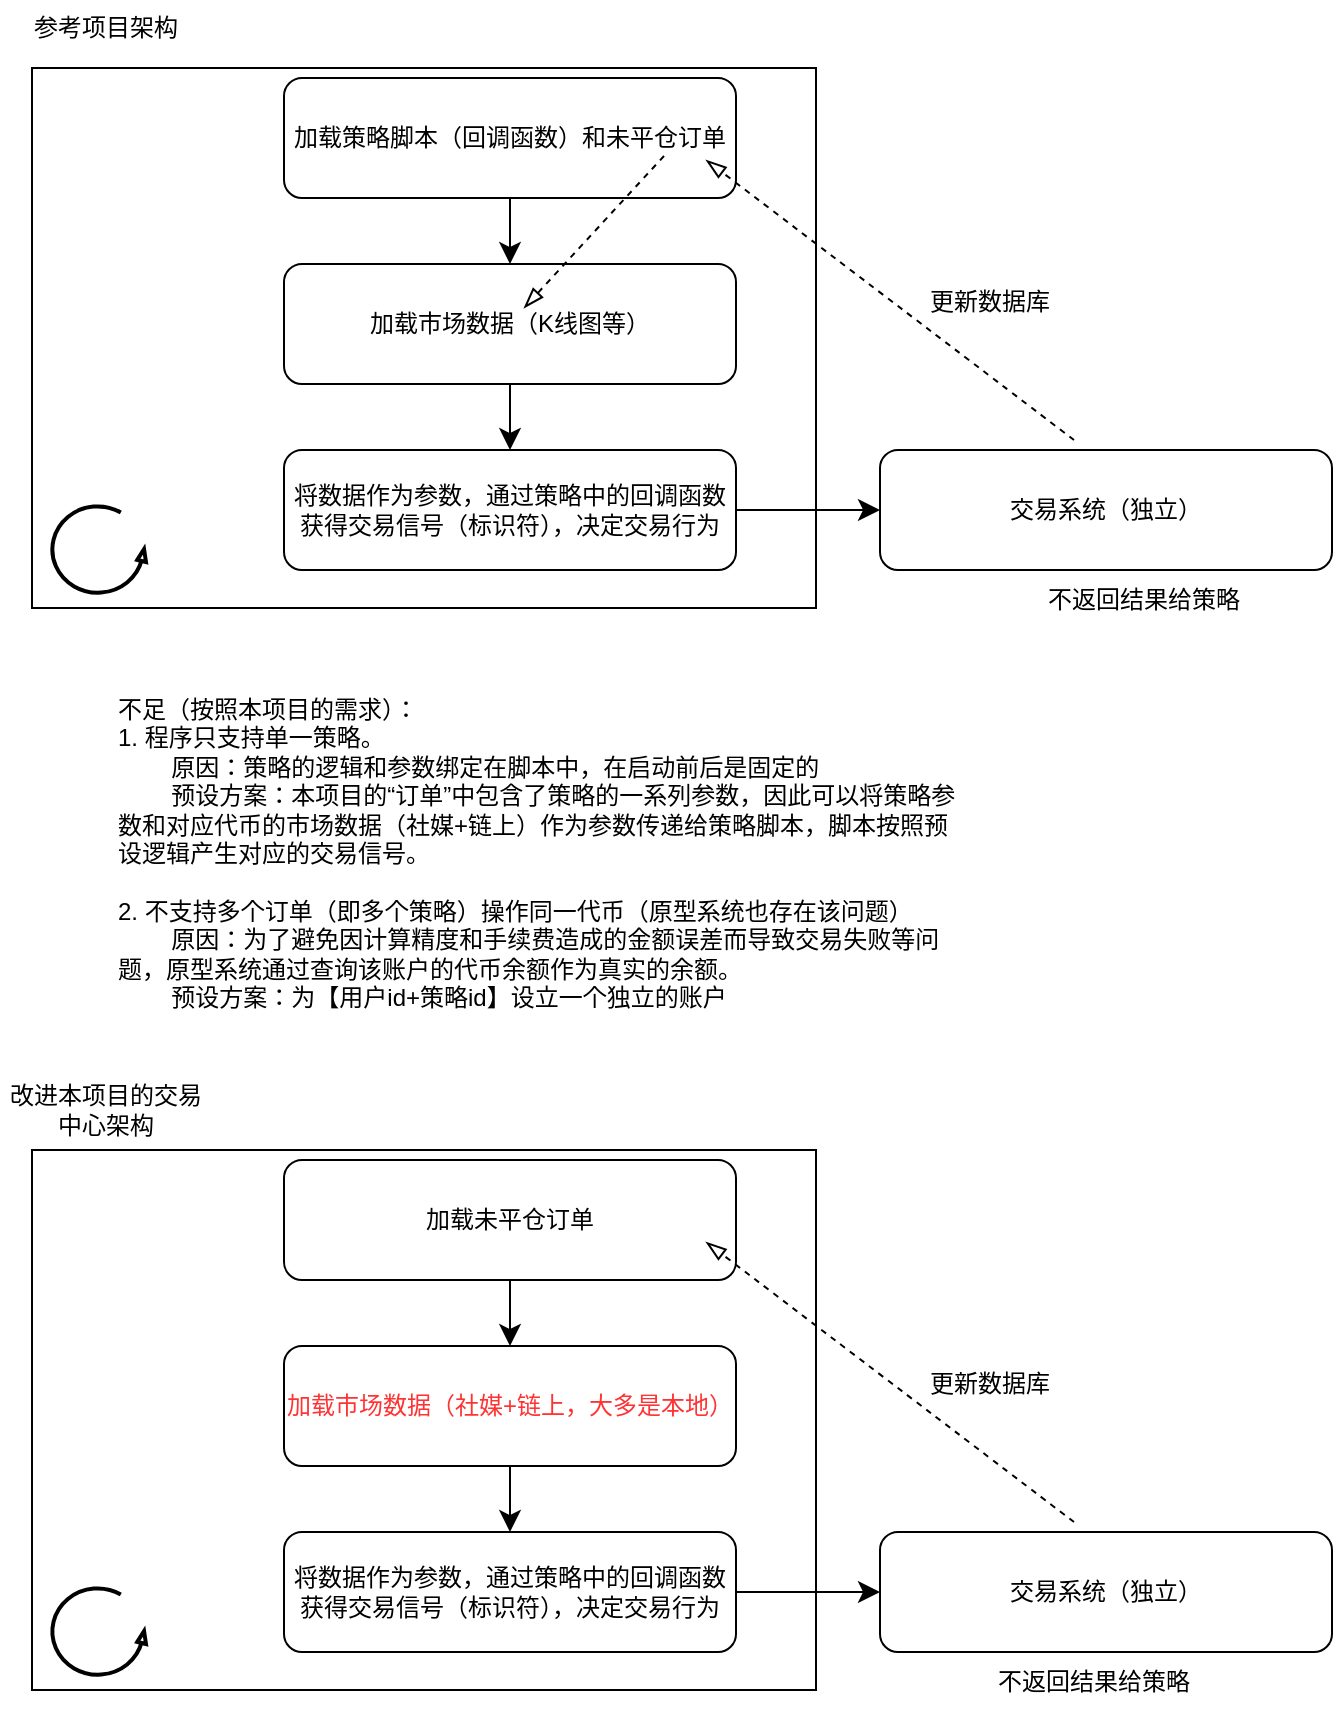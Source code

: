 <mxfile version="27.0.6">
  <diagram name="第 1 页" id="4Tlkrzrl2eSxHGA9nsDM">
    <mxGraphModel dx="1842" dy="1026" grid="0" gridSize="10" guides="1" tooltips="1" connect="1" arrows="1" fold="1" page="0" pageScale="1" pageWidth="827" pageHeight="1169" math="0" shadow="0">
      <root>
        <mxCell id="0" />
        <mxCell id="1" parent="0" />
        <mxCell id="j48AXpBPXFqkCsc0e9pB-11" value="" style="rounded=0;whiteSpace=wrap;html=1;fillColor=none;" parent="1" vertex="1">
          <mxGeometry x="-412" y="-190" width="392" height="270" as="geometry" />
        </mxCell>
        <mxCell id="j48AXpBPXFqkCsc0e9pB-1" value="参考项目架构" style="text;html=1;align=center;verticalAlign=middle;whiteSpace=wrap;rounded=0;" parent="1" vertex="1">
          <mxGeometry x="-428" y="-224" width="106" height="28" as="geometry" />
        </mxCell>
        <mxCell id="j48AXpBPXFqkCsc0e9pB-6" style="edgeStyle=none;curved=1;rounded=0;orthogonalLoop=1;jettySize=auto;html=1;exitX=0.5;exitY=1;exitDx=0;exitDy=0;fontSize=12;startSize=8;endSize=8;" parent="1" source="j48AXpBPXFqkCsc0e9pB-3" target="j48AXpBPXFqkCsc0e9pB-4" edge="1">
          <mxGeometry relative="1" as="geometry" />
        </mxCell>
        <mxCell id="j48AXpBPXFqkCsc0e9pB-3" value="加载策略脚本（回调函数）和未平仓订单" style="rounded=1;whiteSpace=wrap;html=1;" parent="1" vertex="1">
          <mxGeometry x="-286" y="-185" width="226" height="60" as="geometry" />
        </mxCell>
        <mxCell id="j48AXpBPXFqkCsc0e9pB-8" style="edgeStyle=none;curved=1;rounded=0;orthogonalLoop=1;jettySize=auto;html=1;exitX=0.5;exitY=1;exitDx=0;exitDy=0;entryX=0.5;entryY=0;entryDx=0;entryDy=0;fontSize=12;startSize=8;endSize=8;" parent="1" source="j48AXpBPXFqkCsc0e9pB-4" target="j48AXpBPXFqkCsc0e9pB-7" edge="1">
          <mxGeometry relative="1" as="geometry" />
        </mxCell>
        <mxCell id="j48AXpBPXFqkCsc0e9pB-4" value="加载市场数据（K线图等）" style="rounded=1;whiteSpace=wrap;html=1;" parent="1" vertex="1">
          <mxGeometry x="-286" y="-92" width="226" height="60" as="geometry" />
        </mxCell>
        <mxCell id="j48AXpBPXFqkCsc0e9pB-5" value="" style="endArrow=blockThin;html=1;rounded=0;fontSize=12;startSize=8;endSize=8;curved=1;dashed=1;endFill=0;" parent="1" edge="1">
          <mxGeometry width="50" height="50" relative="1" as="geometry">
            <mxPoint x="-96" y="-146" as="sourcePoint" />
            <mxPoint x="-166" y="-70" as="targetPoint" />
          </mxGeometry>
        </mxCell>
        <mxCell id="j48AXpBPXFqkCsc0e9pB-14" style="edgeStyle=none;curved=1;rounded=0;orthogonalLoop=1;jettySize=auto;html=1;exitX=1;exitY=0.5;exitDx=0;exitDy=0;entryX=0;entryY=0.5;entryDx=0;entryDy=0;fontSize=12;startSize=8;endSize=8;" parent="1" source="j48AXpBPXFqkCsc0e9pB-7" target="j48AXpBPXFqkCsc0e9pB-13" edge="1">
          <mxGeometry relative="1" as="geometry" />
        </mxCell>
        <mxCell id="j48AXpBPXFqkCsc0e9pB-7" value="将数据作为参数，通过策略中的回调函数获得交易信号（标识符），决定交易行为" style="rounded=1;whiteSpace=wrap;html=1;" parent="1" vertex="1">
          <mxGeometry x="-286" y="1" width="226" height="60" as="geometry" />
        </mxCell>
        <mxCell id="j48AXpBPXFqkCsc0e9pB-10" value="" style="verticalLabelPosition=bottom;html=1;verticalAlign=top;strokeWidth=2;shape=mxgraph.lean_mapping.physical_pull;pointerEvents=1;" parent="1" vertex="1">
          <mxGeometry x="-402" y="29" width="47" height="43.5" as="geometry" />
        </mxCell>
        <mxCell id="j48AXpBPXFqkCsc0e9pB-12" value="不足（按照本项目的需求）：&lt;div&gt;1. 程序只支持单一策略。&lt;/div&gt;&lt;div&gt;&lt;span style=&quot;white-space: pre;&quot;&gt;&#x9;&lt;/span&gt;原因：策略的逻辑和参数绑定在脚本中，在启动前后是固定的&lt;br&gt;&lt;/div&gt;&lt;div&gt;&lt;span style=&quot;white-space: pre;&quot;&gt;&#x9;&lt;/span&gt;预设方案：本项目的“订单”中包含了策略的一系列参数，因此可以将策略参数和对应代币的市场数据（社媒+链上）作为参数传递给策略脚本，脚本按照预设逻辑产生对应的交易信号。&lt;br&gt;&lt;/div&gt;&lt;div&gt;&lt;br&gt;&lt;/div&gt;&lt;div&gt;2. 不支持多个订单（即多个策略）操作同一代币（原型系统也存在该问题）&lt;/div&gt;&lt;div&gt;&lt;span style=&quot;white-space: pre;&quot;&gt;&#x9;&lt;/span&gt;原因：为了避免因计算精度和手续费造成的金额误差而导致交易失败等问题，原型系统通过查询该账户的代币余额作为真实的余额。&lt;br&gt;&lt;/div&gt;&lt;div&gt;&lt;span style=&quot;white-space: pre;&quot;&gt;&#x9;&lt;/span&gt;预设方案：为【用户id+策略id】设立一个独立的账户&lt;br&gt;&lt;/div&gt;" style="text;html=1;align=left;verticalAlign=top;whiteSpace=wrap;rounded=0;" parent="1" vertex="1">
          <mxGeometry x="-371" y="117" width="428" height="185" as="geometry" />
        </mxCell>
        <mxCell id="j48AXpBPXFqkCsc0e9pB-13" value="交易系统（独立）" style="rounded=1;whiteSpace=wrap;html=1;" parent="1" vertex="1">
          <mxGeometry x="12" y="1" width="226" height="60" as="geometry" />
        </mxCell>
        <mxCell id="j48AXpBPXFqkCsc0e9pB-15" value="" style="endArrow=blockThin;html=1;rounded=0;fontSize=12;startSize=8;endSize=8;curved=1;dashed=1;endFill=0;" parent="1" edge="1">
          <mxGeometry width="50" height="50" relative="1" as="geometry">
            <mxPoint x="109" y="-4" as="sourcePoint" />
            <mxPoint x="-75" y="-144" as="targetPoint" />
          </mxGeometry>
        </mxCell>
        <mxCell id="j48AXpBPXFqkCsc0e9pB-18" value="&lt;div&gt;更新数据库&lt;/div&gt;" style="text;html=1;align=left;verticalAlign=middle;whiteSpace=wrap;rounded=0;" parent="1" vertex="1">
          <mxGeometry x="35" y="-88" width="83" height="29" as="geometry" />
        </mxCell>
        <mxCell id="j48AXpBPXFqkCsc0e9pB-19" value="" style="rounded=0;whiteSpace=wrap;html=1;fillColor=none;" parent="1" vertex="1">
          <mxGeometry x="-412" y="351" width="392" height="270" as="geometry" />
        </mxCell>
        <mxCell id="j48AXpBPXFqkCsc0e9pB-20" value="改进本项目的交易中心架构" style="text;html=1;align=center;verticalAlign=middle;whiteSpace=wrap;rounded=0;" parent="1" vertex="1">
          <mxGeometry x="-428" y="317" width="106" height="28" as="geometry" />
        </mxCell>
        <mxCell id="j48AXpBPXFqkCsc0e9pB-21" style="edgeStyle=none;curved=1;rounded=0;orthogonalLoop=1;jettySize=auto;html=1;exitX=0.5;exitY=1;exitDx=0;exitDy=0;fontSize=12;startSize=8;endSize=8;" parent="1" source="j48AXpBPXFqkCsc0e9pB-22" target="j48AXpBPXFqkCsc0e9pB-24" edge="1">
          <mxGeometry relative="1" as="geometry" />
        </mxCell>
        <mxCell id="j48AXpBPXFqkCsc0e9pB-22" value="加载未平仓订单" style="rounded=1;whiteSpace=wrap;html=1;" parent="1" vertex="1">
          <mxGeometry x="-286" y="356" width="226" height="60" as="geometry" />
        </mxCell>
        <mxCell id="j48AXpBPXFqkCsc0e9pB-23" style="edgeStyle=none;curved=1;rounded=0;orthogonalLoop=1;jettySize=auto;html=1;exitX=0.5;exitY=1;exitDx=0;exitDy=0;entryX=0.5;entryY=0;entryDx=0;entryDy=0;fontSize=12;startSize=8;endSize=8;" parent="1" source="j48AXpBPXFqkCsc0e9pB-24" target="j48AXpBPXFqkCsc0e9pB-27" edge="1">
          <mxGeometry relative="1" as="geometry" />
        </mxCell>
        <mxCell id="j48AXpBPXFqkCsc0e9pB-24" value="&lt;font style=&quot;color: rgb(255, 51, 51);&quot;&gt;加载市场数据（社媒+链上，大多是本地）&lt;/font&gt;" style="rounded=1;whiteSpace=wrap;html=1;" parent="1" vertex="1">
          <mxGeometry x="-286" y="449" width="226" height="60" as="geometry" />
        </mxCell>
        <mxCell id="j48AXpBPXFqkCsc0e9pB-26" style="edgeStyle=none;curved=1;rounded=0;orthogonalLoop=1;jettySize=auto;html=1;exitX=1;exitY=0.5;exitDx=0;exitDy=0;entryX=0;entryY=0.5;entryDx=0;entryDy=0;fontSize=12;startSize=8;endSize=8;" parent="1" source="j48AXpBPXFqkCsc0e9pB-27" target="j48AXpBPXFqkCsc0e9pB-29" edge="1">
          <mxGeometry relative="1" as="geometry" />
        </mxCell>
        <mxCell id="j48AXpBPXFqkCsc0e9pB-27" value="将数据作为参数，通过策略中的回调函数获得交易信号（标识符），决定交易行为" style="rounded=1;whiteSpace=wrap;html=1;" parent="1" vertex="1">
          <mxGeometry x="-286" y="542" width="226" height="60" as="geometry" />
        </mxCell>
        <mxCell id="j48AXpBPXFqkCsc0e9pB-28" value="" style="verticalLabelPosition=bottom;html=1;verticalAlign=top;strokeWidth=2;shape=mxgraph.lean_mapping.physical_pull;pointerEvents=1;" parent="1" vertex="1">
          <mxGeometry x="-402" y="570" width="47" height="43.5" as="geometry" />
        </mxCell>
        <mxCell id="j48AXpBPXFqkCsc0e9pB-29" value="交易系统（独立）" style="rounded=1;whiteSpace=wrap;html=1;" parent="1" vertex="1">
          <mxGeometry x="12" y="542" width="226" height="60" as="geometry" />
        </mxCell>
        <mxCell id="j48AXpBPXFqkCsc0e9pB-30" value="" style="endArrow=blockThin;html=1;rounded=0;fontSize=12;startSize=8;endSize=8;curved=1;dashed=1;endFill=0;" parent="1" edge="1">
          <mxGeometry width="50" height="50" relative="1" as="geometry">
            <mxPoint x="109" y="537" as="sourcePoint" />
            <mxPoint x="-75" y="397" as="targetPoint" />
          </mxGeometry>
        </mxCell>
        <mxCell id="j48AXpBPXFqkCsc0e9pB-31" value="&lt;div&gt;更新数据库&lt;/div&gt;" style="text;html=1;align=left;verticalAlign=middle;whiteSpace=wrap;rounded=0;" parent="1" vertex="1">
          <mxGeometry x="35" y="453" width="83" height="29" as="geometry" />
        </mxCell>
        <mxCell id="WkblvX1KOewP-F8AFjWx-1" value="&lt;div&gt;不返回结果给策略&lt;/div&gt;" style="text;html=1;align=left;verticalAlign=middle;whiteSpace=wrap;rounded=0;" vertex="1" parent="1">
          <mxGeometry x="94" y="61" width="121" height="29" as="geometry" />
        </mxCell>
        <mxCell id="WkblvX1KOewP-F8AFjWx-2" value="&lt;div&gt;不返回结果给策略&lt;/div&gt;" style="text;html=1;align=left;verticalAlign=middle;whiteSpace=wrap;rounded=0;" vertex="1" parent="1">
          <mxGeometry x="69" y="602" width="121" height="29" as="geometry" />
        </mxCell>
      </root>
    </mxGraphModel>
  </diagram>
</mxfile>
